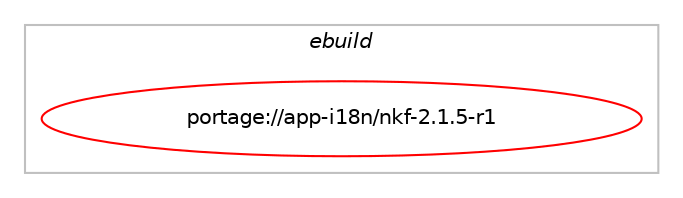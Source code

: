 digraph prolog {

# *************
# Graph options
# *************

newrank=true;
concentrate=true;
compound=true;
graph [rankdir=LR,fontname=Helvetica,fontsize=10,ranksep=1.5];#, ranksep=2.5, nodesep=0.2];
edge  [arrowhead=vee];
node  [fontname=Helvetica,fontsize=10];

# **********
# The ebuild
# **********

subgraph cluster_leftcol {
color=gray;
label=<<i>ebuild</i>>;
id [label="portage://app-i18n/nkf-2.1.5-r1", color=red, width=4, href="../app-i18n/nkf-2.1.5-r1.svg"];
}

# ****************
# The dependencies
# ****************

subgraph cluster_midcol {
color=gray;
label=<<i>dependencies</i>>;
subgraph cluster_compile {
fillcolor="#eeeeee";
style=filled;
label=<<i>compile</i>>;
# *** BEGIN UNKNOWN DEPENDENCY TYPE (TODO) ***
# id -> equal(use_conditional_group(positive,python,portage://app-i18n/nkf-2.1.5-r1,[use_conditional_group(positive,python_targets_python3_10,portage://app-i18n/nkf-2.1.5-r1,[package_dependency(portage://app-i18n/nkf-2.1.5-r1,install,no,dev-lang,python,none,[,,],[slot(3.10)],[])]),use_conditional_group(positive,python_targets_python3_11,portage://app-i18n/nkf-2.1.5-r1,[package_dependency(portage://app-i18n/nkf-2.1.5-r1,install,no,dev-lang,python,none,[,,],[slot(3.11)],[])]),use_conditional_group(positive,python_targets_python3_12,portage://app-i18n/nkf-2.1.5-r1,[package_dependency(portage://app-i18n/nkf-2.1.5-r1,install,no,dev-lang,python,none,[,,],[slot(3.12)],[])])]))
# *** END UNKNOWN DEPENDENCY TYPE (TODO) ***

# *** BEGIN UNKNOWN DEPENDENCY TYPE (TODO) ***
# id -> equal(package_dependency(portage://app-i18n/nkf-2.1.5-r1,install,no,dev-lang,perl,greaterequal,[5.38.2,,-r3,5.38.2-r3],[],[use(equal(perl_features_debug),none),use(equal(perl_features_ithreads),none),use(equal(perl_features_quadmath),none)]))
# *** END UNKNOWN DEPENDENCY TYPE (TODO) ***

}
subgraph cluster_compileandrun {
fillcolor="#eeeeee";
style=filled;
label=<<i>compile and run</i>>;
}
subgraph cluster_run {
fillcolor="#eeeeee";
style=filled;
label=<<i>run</i>>;
# *** BEGIN UNKNOWN DEPENDENCY TYPE (TODO) ***
# id -> equal(use_conditional_group(positive,python,portage://app-i18n/nkf-2.1.5-r1,[use_conditional_group(positive,python_targets_python3_10,portage://app-i18n/nkf-2.1.5-r1,[package_dependency(portage://app-i18n/nkf-2.1.5-r1,run,no,dev-lang,python,none,[,,],[slot(3.10)],[])]),use_conditional_group(positive,python_targets_python3_11,portage://app-i18n/nkf-2.1.5-r1,[package_dependency(portage://app-i18n/nkf-2.1.5-r1,run,no,dev-lang,python,none,[,,],[slot(3.11)],[])]),use_conditional_group(positive,python_targets_python3_12,portage://app-i18n/nkf-2.1.5-r1,[package_dependency(portage://app-i18n/nkf-2.1.5-r1,run,no,dev-lang,python,none,[,,],[slot(3.12)],[])])]))
# *** END UNKNOWN DEPENDENCY TYPE (TODO) ***

# *** BEGIN UNKNOWN DEPENDENCY TYPE (TODO) ***
# id -> equal(package_dependency(portage://app-i18n/nkf-2.1.5-r1,run,no,dev-lang,perl,greaterequal,[5.38.2,,-r3,5.38.2-r3],[],[use(equal(perl_features_debug),none),use(equal(perl_features_ithreads),none),use(equal(perl_features_quadmath),none)]))
# *** END UNKNOWN DEPENDENCY TYPE (TODO) ***

# *** BEGIN UNKNOWN DEPENDENCY TYPE (TODO) ***
# id -> equal(package_dependency(portage://app-i18n/nkf-2.1.5-r1,run,no,dev-lang,perl,none,[,,],any_same_slot,[]))
# *** END UNKNOWN DEPENDENCY TYPE (TODO) ***

}
}

# **************
# The candidates
# **************

subgraph cluster_choices {
rank=same;
color=gray;
label=<<i>candidates</i>>;

}

}
